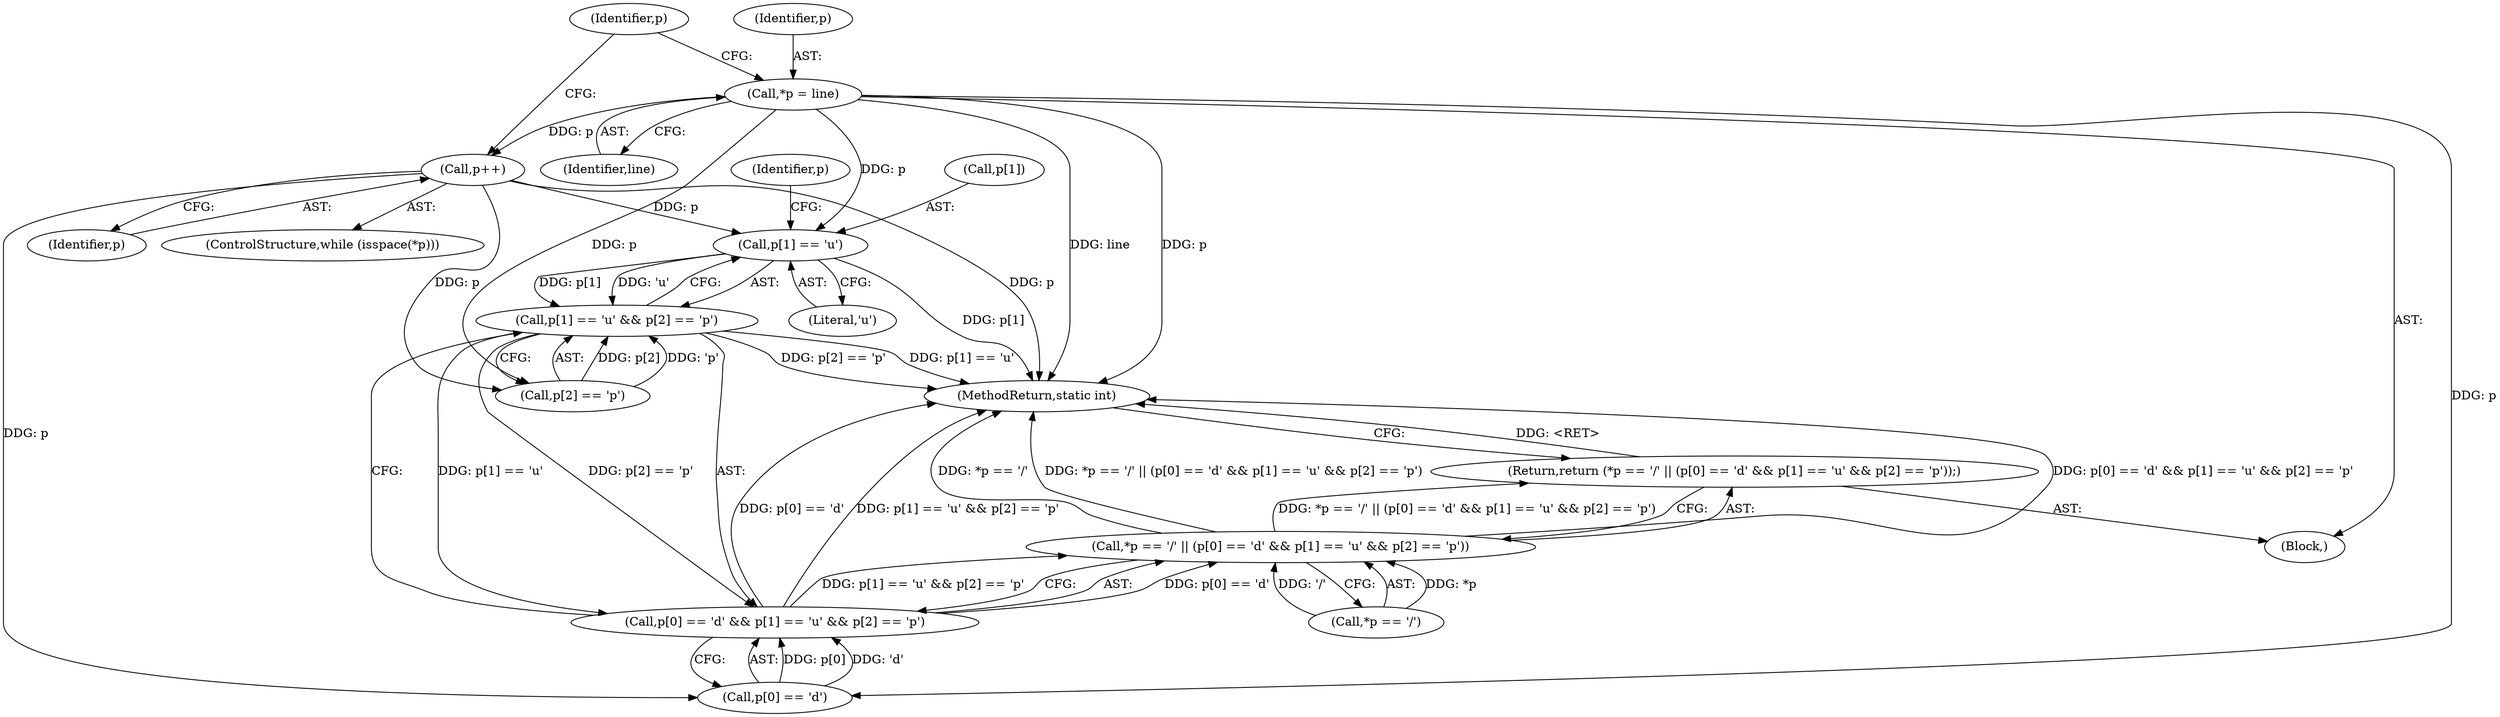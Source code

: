 digraph "0_t1utils_6b9d1aafcb61a3663c883663eb19ccdbfcde8d33@array" {
"1000126" [label="(Call,p[1] == 'u')"];
"1000104" [label="(Call,*p = line)"];
"1000111" [label="(Call,p++)"];
"1000125" [label="(Call,p[1] == 'u' && p[2] == 'p')"];
"1000119" [label="(Call,p[0] == 'd' && p[1] == 'u' && p[2] == 'p')"];
"1000114" [label="(Call,*p == '/' || (p[0] == 'd' && p[1] == 'u' && p[2] == 'p'))"];
"1000113" [label="(Return,return (*p == '/' || (p[0] == 'd' && p[1] == 'u' && p[2] == 'p'));)"];
"1000104" [label="(Call,*p = line)"];
"1000102" [label="(Block,)"];
"1000126" [label="(Call,p[1] == 'u')"];
"1000106" [label="(Identifier,line)"];
"1000127" [label="(Call,p[1])"];
"1000114" [label="(Call,*p == '/' || (p[0] == 'd' && p[1] == 'u' && p[2] == 'p'))"];
"1000130" [label="(Literal,'u')"];
"1000105" [label="(Identifier,p)"];
"1000110" [label="(Identifier,p)"];
"1000111" [label="(Call,p++)"];
"1000120" [label="(Call,p[0] == 'd')"];
"1000125" [label="(Call,p[1] == 'u' && p[2] == 'p')"];
"1000131" [label="(Call,p[2] == 'p')"];
"1000112" [label="(Identifier,p)"];
"1000119" [label="(Call,p[0] == 'd' && p[1] == 'u' && p[2] == 'p')"];
"1000136" [label="(MethodReturn,static int)"];
"1000113" [label="(Return,return (*p == '/' || (p[0] == 'd' && p[1] == 'u' && p[2] == 'p'));)"];
"1000133" [label="(Identifier,p)"];
"1000107" [label="(ControlStructure,while (isspace(*p)))"];
"1000115" [label="(Call,*p == '/')"];
"1000126" -> "1000125"  [label="AST: "];
"1000126" -> "1000130"  [label="CFG: "];
"1000127" -> "1000126"  [label="AST: "];
"1000130" -> "1000126"  [label="AST: "];
"1000133" -> "1000126"  [label="CFG: "];
"1000125" -> "1000126"  [label="CFG: "];
"1000126" -> "1000136"  [label="DDG: p[1]"];
"1000126" -> "1000125"  [label="DDG: p[1]"];
"1000126" -> "1000125"  [label="DDG: 'u'"];
"1000104" -> "1000126"  [label="DDG: p"];
"1000111" -> "1000126"  [label="DDG: p"];
"1000104" -> "1000102"  [label="AST: "];
"1000104" -> "1000106"  [label="CFG: "];
"1000105" -> "1000104"  [label="AST: "];
"1000106" -> "1000104"  [label="AST: "];
"1000110" -> "1000104"  [label="CFG: "];
"1000104" -> "1000136"  [label="DDG: p"];
"1000104" -> "1000136"  [label="DDG: line"];
"1000104" -> "1000111"  [label="DDG: p"];
"1000104" -> "1000120"  [label="DDG: p"];
"1000104" -> "1000131"  [label="DDG: p"];
"1000111" -> "1000107"  [label="AST: "];
"1000111" -> "1000112"  [label="CFG: "];
"1000112" -> "1000111"  [label="AST: "];
"1000110" -> "1000111"  [label="CFG: "];
"1000111" -> "1000136"  [label="DDG: p"];
"1000111" -> "1000120"  [label="DDG: p"];
"1000111" -> "1000131"  [label="DDG: p"];
"1000125" -> "1000119"  [label="AST: "];
"1000125" -> "1000131"  [label="CFG: "];
"1000131" -> "1000125"  [label="AST: "];
"1000119" -> "1000125"  [label="CFG: "];
"1000125" -> "1000136"  [label="DDG: p[1] == 'u'"];
"1000125" -> "1000136"  [label="DDG: p[2] == 'p'"];
"1000125" -> "1000119"  [label="DDG: p[1] == 'u'"];
"1000125" -> "1000119"  [label="DDG: p[2] == 'p'"];
"1000131" -> "1000125"  [label="DDG: p[2]"];
"1000131" -> "1000125"  [label="DDG: 'p'"];
"1000119" -> "1000114"  [label="AST: "];
"1000119" -> "1000120"  [label="CFG: "];
"1000120" -> "1000119"  [label="AST: "];
"1000114" -> "1000119"  [label="CFG: "];
"1000119" -> "1000136"  [label="DDG: p[1] == 'u' && p[2] == 'p'"];
"1000119" -> "1000136"  [label="DDG: p[0] == 'd'"];
"1000119" -> "1000114"  [label="DDG: p[0] == 'd'"];
"1000119" -> "1000114"  [label="DDG: p[1] == 'u' && p[2] == 'p'"];
"1000120" -> "1000119"  [label="DDG: p[0]"];
"1000120" -> "1000119"  [label="DDG: 'd'"];
"1000114" -> "1000113"  [label="AST: "];
"1000114" -> "1000115"  [label="CFG: "];
"1000115" -> "1000114"  [label="AST: "];
"1000113" -> "1000114"  [label="CFG: "];
"1000114" -> "1000136"  [label="DDG: *p == '/' || (p[0] == 'd' && p[1] == 'u' && p[2] == 'p')"];
"1000114" -> "1000136"  [label="DDG: p[0] == 'd' && p[1] == 'u' && p[2] == 'p'"];
"1000114" -> "1000136"  [label="DDG: *p == '/'"];
"1000114" -> "1000113"  [label="DDG: *p == '/' || (p[0] == 'd' && p[1] == 'u' && p[2] == 'p')"];
"1000115" -> "1000114"  [label="DDG: *p"];
"1000115" -> "1000114"  [label="DDG: '/'"];
"1000113" -> "1000102"  [label="AST: "];
"1000136" -> "1000113"  [label="CFG: "];
"1000113" -> "1000136"  [label="DDG: <RET>"];
}
